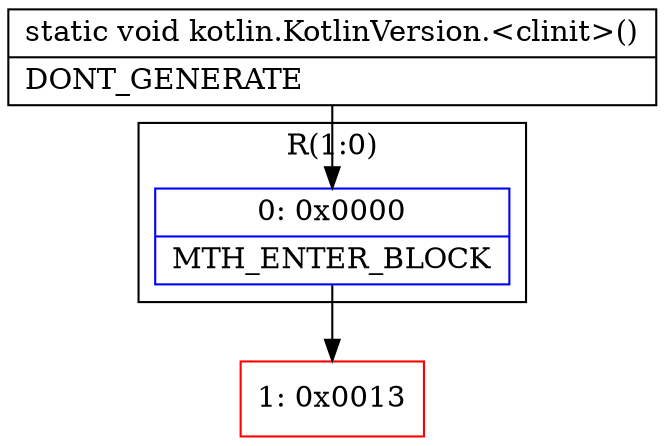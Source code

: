 digraph "CFG forkotlin.KotlinVersion.\<clinit\>()V" {
subgraph cluster_Region_1309877335 {
label = "R(1:0)";
node [shape=record,color=blue];
Node_0 [shape=record,label="{0\:\ 0x0000|MTH_ENTER_BLOCK\l}"];
}
Node_1 [shape=record,color=red,label="{1\:\ 0x0013}"];
MethodNode[shape=record,label="{static void kotlin.KotlinVersion.\<clinit\>()  | DONT_GENERATE\l}"];
MethodNode -> Node_0;
Node_0 -> Node_1;
}


